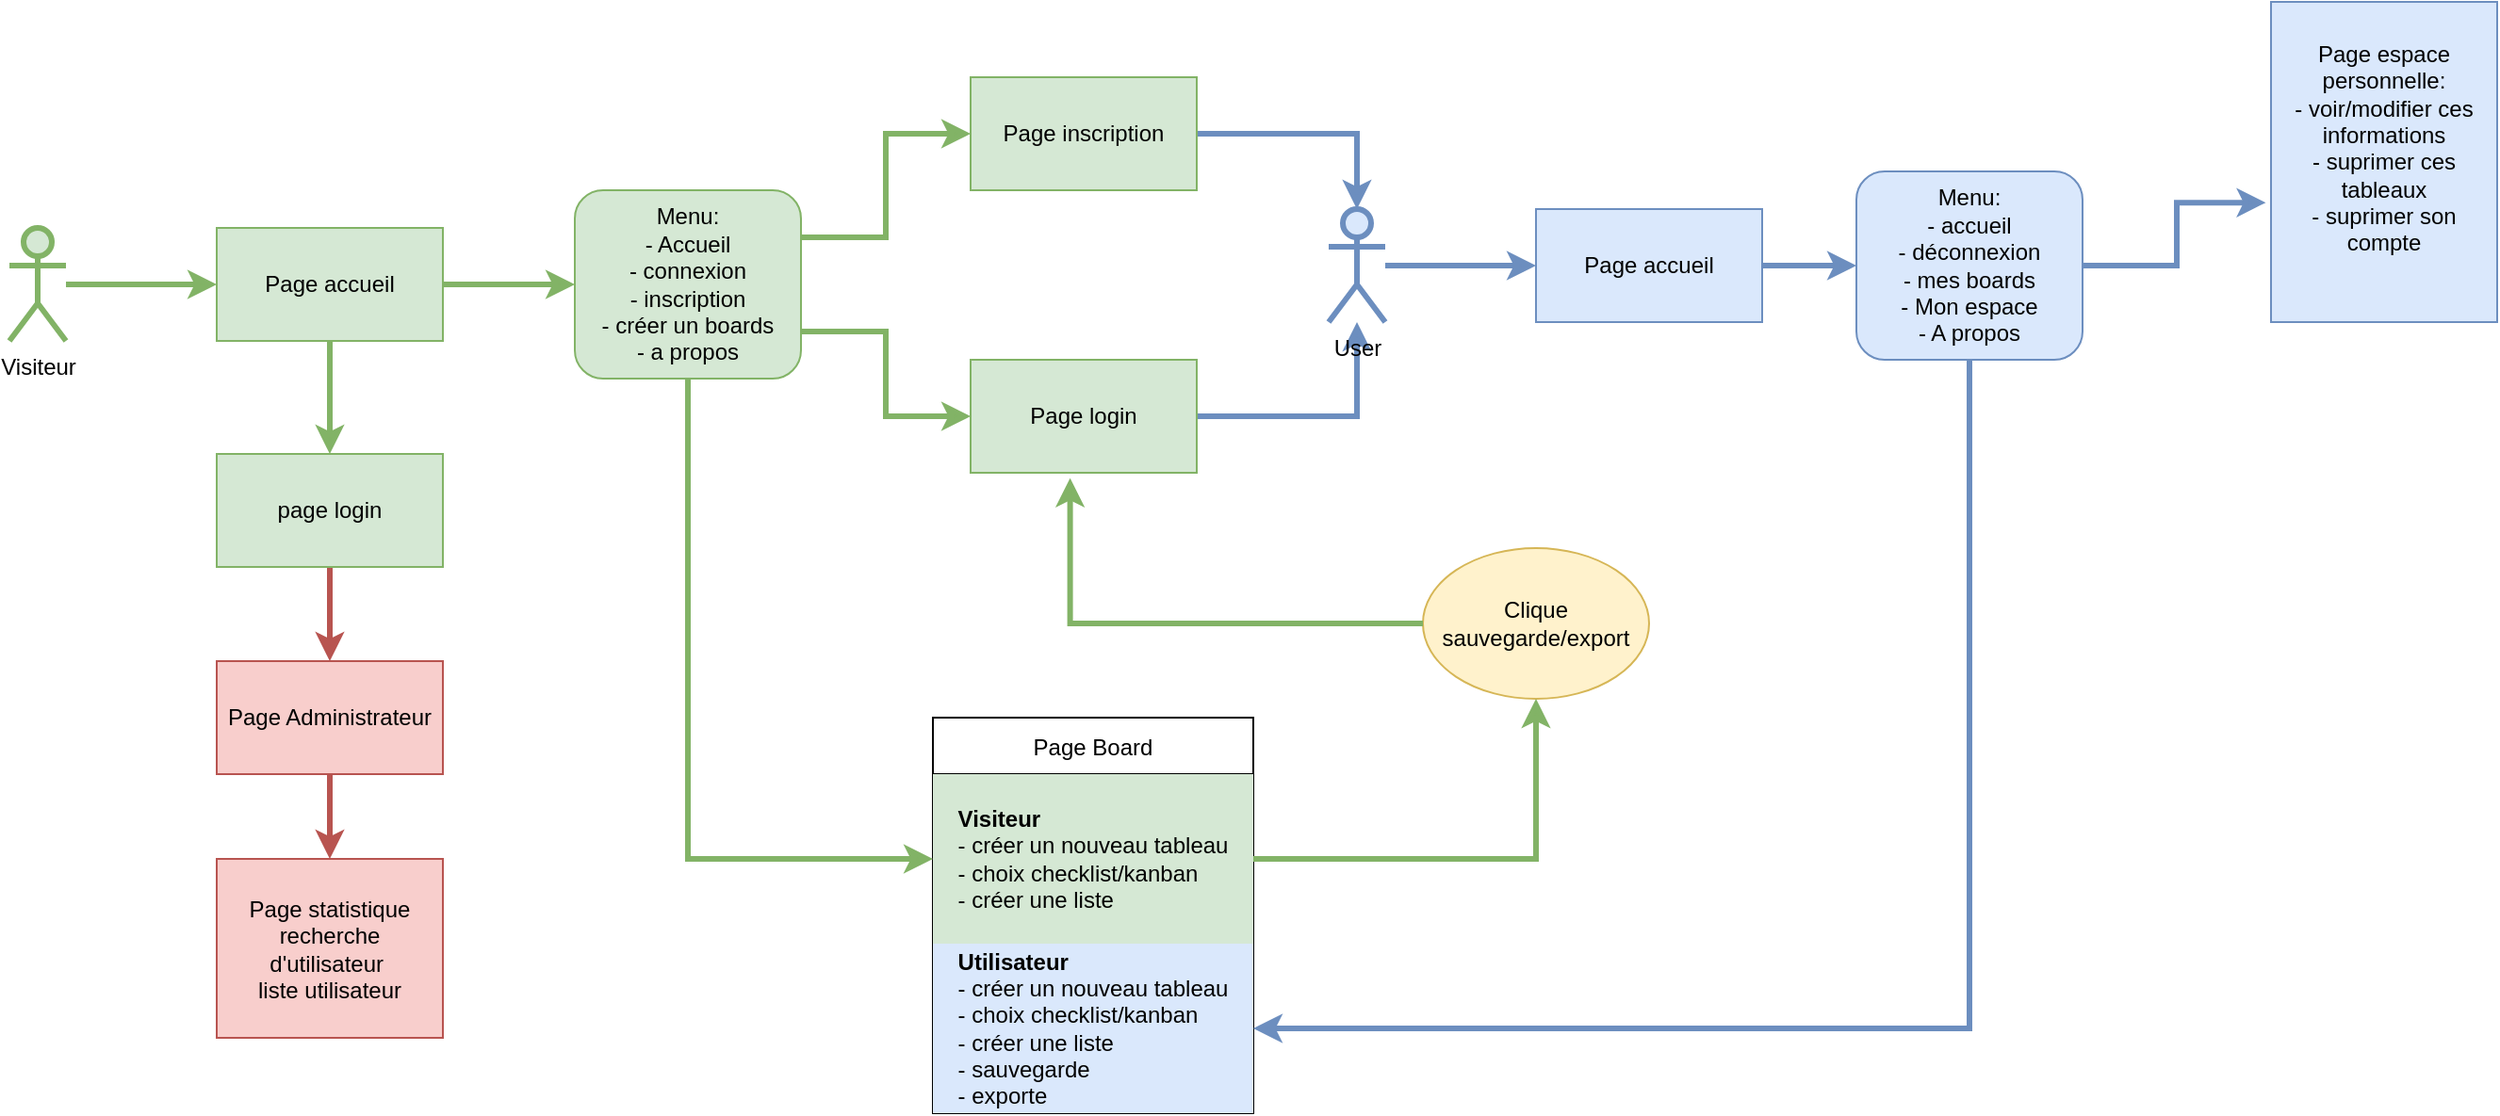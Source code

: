<mxfile version="25.0.2">
  <diagram name="Page-1" id="s5RUQc389E3gfq5i7H6-">
    <mxGraphModel dx="1036" dy="641" grid="1" gridSize="10" guides="1" tooltips="1" connect="1" arrows="1" fold="1" page="1" pageScale="1" pageWidth="1200" pageHeight="1600" math="0" shadow="0">
      <root>
        <mxCell id="0" />
        <mxCell id="1" parent="0" />
        <mxCell id="xMSSzYrLEpjns_nUk83J-14" value="Page Board" style="shape=table;startSize=30;container=1;collapsible=0;childLayout=tableLayout;fillStyle=auto;fillColor=default;" vertex="1" parent="1">
          <mxGeometry x="530" y="440" width="170" height="210" as="geometry" />
        </mxCell>
        <mxCell id="xMSSzYrLEpjns_nUk83J-15" value="" style="shape=tableRow;horizontal=0;startSize=0;swimlaneHead=0;swimlaneBody=0;strokeColor=inherit;top=0;left=0;bottom=0;right=0;collapsible=0;dropTarget=0;fillColor=default;points=[[0,0.5],[1,0.5]];portConstraint=eastwest;" vertex="1" parent="xMSSzYrLEpjns_nUk83J-14">
          <mxGeometry y="30" width="170" height="90" as="geometry" />
        </mxCell>
        <mxCell id="xMSSzYrLEpjns_nUk83J-16" value="&lt;div style=&quot;text-align: left;&quot;&gt;&lt;b&gt;Visiteur&lt;/b&gt;&lt;/div&gt;&lt;div style=&quot;text-align: left;&quot;&gt;&lt;div&gt;- créer un nouveau tableau&lt;/div&gt;&lt;div&gt;- choix checklist/kanban&lt;/div&gt;&lt;div&gt;- créer une liste&lt;/div&gt;&lt;/div&gt;" style="shape=partialRectangle;html=1;whiteSpace=wrap;connectable=0;strokeColor=#82b366;overflow=hidden;fillColor=#d5e8d4;top=0;left=0;bottom=0;right=0;pointerEvents=1;" vertex="1" parent="xMSSzYrLEpjns_nUk83J-15">
          <mxGeometry width="170" height="90" as="geometry">
            <mxRectangle width="170" height="90" as="alternateBounds" />
          </mxGeometry>
        </mxCell>
        <mxCell id="xMSSzYrLEpjns_nUk83J-17" value="" style="shape=tableRow;horizontal=0;startSize=0;swimlaneHead=0;swimlaneBody=0;strokeColor=inherit;top=0;left=0;bottom=0;right=0;collapsible=0;dropTarget=0;fillColor=none;points=[[0,0.5],[1,0.5]];portConstraint=eastwest;" vertex="1" parent="xMSSzYrLEpjns_nUk83J-14">
          <mxGeometry y="120" width="170" height="90" as="geometry" />
        </mxCell>
        <mxCell id="xMSSzYrLEpjns_nUk83J-18" value="&lt;div style=&quot;text-align: left;&quot;&gt;&lt;span style=&quot;background-color: initial;&quot;&gt;&lt;b&gt;Utilisateur&lt;/b&gt;&lt;/span&gt;&lt;/div&gt;&lt;div&gt;&lt;div style=&quot;text-align: left;&quot;&gt;- créer un nouveau tableau&lt;/div&gt;&lt;div style=&quot;text-align: left;&quot;&gt;- choix checklist/kanban&lt;/div&gt;&lt;div style=&quot;text-align: left;&quot;&gt;- créer une liste&lt;/div&gt;&lt;/div&gt;&lt;div style=&quot;text-align: left;&quot;&gt;- sauvegarde&amp;nbsp;&lt;/div&gt;&lt;div style=&quot;text-align: left;&quot;&gt;- exporte&lt;/div&gt;" style="shape=partialRectangle;html=1;whiteSpace=wrap;connectable=0;strokeColor=#6c8ebf;overflow=hidden;fillColor=#dae8fc;top=0;left=0;bottom=0;right=0;pointerEvents=1;" vertex="1" parent="xMSSzYrLEpjns_nUk83J-17">
          <mxGeometry width="170" height="90" as="geometry">
            <mxRectangle width="170" height="90" as="alternateBounds" />
          </mxGeometry>
        </mxCell>
        <mxCell id="xMSSzYrLEpjns_nUk83J-59" style="edgeStyle=orthogonalEdgeStyle;rounded=0;orthogonalLoop=1;jettySize=auto;html=1;strokeWidth=3;fillColor=#dae8fc;strokeColor=#6c8ebf;" edge="1" parent="1" source="xMSSzYrLEpjns_nUk83J-21" target="xMSSzYrLEpjns_nUk83J-56">
          <mxGeometry relative="1" as="geometry" />
        </mxCell>
        <mxCell id="xMSSzYrLEpjns_nUk83J-21" value="Page login" style="rounded=0;whiteSpace=wrap;html=1;fillColor=#d5e8d4;strokeColor=#82b366;" vertex="1" parent="1">
          <mxGeometry x="550" y="250" width="120" height="60" as="geometry" />
        </mxCell>
        <mxCell id="xMSSzYrLEpjns_nUk83J-51" style="edgeStyle=orthogonalEdgeStyle;rounded=0;orthogonalLoop=1;jettySize=auto;html=1;entryX=0;entryY=0.5;entryDx=0;entryDy=0;fillColor=#d5e8d4;strokeColor=#82b366;strokeWidth=3;" edge="1" parent="1" source="xMSSzYrLEpjns_nUk83J-42" target="xMSSzYrLEpjns_nUk83J-47">
          <mxGeometry relative="1" as="geometry" />
        </mxCell>
        <mxCell id="xMSSzYrLEpjns_nUk83J-73" style="edgeStyle=orthogonalEdgeStyle;rounded=0;orthogonalLoop=1;jettySize=auto;html=1;fillColor=#d5e8d4;strokeColor=#82b366;strokeWidth=3;" edge="1" parent="1" source="xMSSzYrLEpjns_nUk83J-42" target="xMSSzYrLEpjns_nUk83J-72">
          <mxGeometry relative="1" as="geometry" />
        </mxCell>
        <mxCell id="xMSSzYrLEpjns_nUk83J-42" value="Page accueil" style="rounded=0;whiteSpace=wrap;html=1;fillColor=#d5e8d4;strokeColor=#82b366;" vertex="1" parent="1">
          <mxGeometry x="150" y="180" width="120" height="60" as="geometry" />
        </mxCell>
        <mxCell id="xMSSzYrLEpjns_nUk83J-43" value="Page espace personnelle:&lt;div&gt;- voir/modifier ces informations&lt;/div&gt;&lt;div&gt;- suprimer ces tableaux&lt;/div&gt;&lt;div&gt;- suprimer son compte&lt;/div&gt;&lt;div&gt;&lt;div&gt;&lt;br&gt;&lt;/div&gt;&lt;/div&gt;" style="rounded=0;whiteSpace=wrap;html=1;fillColor=#dae8fc;strokeColor=#6c8ebf;" vertex="1" parent="1">
          <mxGeometry x="1240" y="60" width="120" height="170" as="geometry" />
        </mxCell>
        <mxCell id="xMSSzYrLEpjns_nUk83J-71" style="edgeStyle=orthogonalEdgeStyle;rounded=0;orthogonalLoop=1;jettySize=auto;html=1;entryX=0.5;entryY=0;entryDx=0;entryDy=0;fillColor=#f8cecc;strokeColor=#b85450;strokeWidth=3;" edge="1" parent="1" source="xMSSzYrLEpjns_nUk83J-44" target="xMSSzYrLEpjns_nUk83J-70">
          <mxGeometry relative="1" as="geometry" />
        </mxCell>
        <mxCell id="xMSSzYrLEpjns_nUk83J-44" value="Page Administrateur" style="rounded=0;whiteSpace=wrap;html=1;fillColor=#f8cecc;strokeColor=#b85450;" vertex="1" parent="1">
          <mxGeometry x="150" y="410" width="120" height="60" as="geometry" />
        </mxCell>
        <mxCell id="xMSSzYrLEpjns_nUk83J-58" style="edgeStyle=orthogonalEdgeStyle;rounded=0;orthogonalLoop=1;jettySize=auto;html=1;exitX=1;exitY=0.5;exitDx=0;exitDy=0;fillColor=#dae8fc;strokeColor=#6c8ebf;strokeWidth=3;" edge="1" parent="1" source="xMSSzYrLEpjns_nUk83J-45" target="xMSSzYrLEpjns_nUk83J-56">
          <mxGeometry relative="1" as="geometry" />
        </mxCell>
        <mxCell id="xMSSzYrLEpjns_nUk83J-45" value="Page inscription" style="rounded=0;whiteSpace=wrap;html=1;fillColor=#d5e8d4;strokeColor=#82b366;" vertex="1" parent="1">
          <mxGeometry x="550" y="100" width="120" height="60" as="geometry" />
        </mxCell>
        <mxCell id="xMSSzYrLEpjns_nUk83J-62" style="edgeStyle=orthogonalEdgeStyle;rounded=0;orthogonalLoop=1;jettySize=auto;html=1;fillColor=#dae8fc;strokeColor=#6c8ebf;strokeWidth=3;" edge="1" parent="1" source="xMSSzYrLEpjns_nUk83J-46" target="xMSSzYrLEpjns_nUk83J-17">
          <mxGeometry relative="1" as="geometry" />
        </mxCell>
        <mxCell id="xMSSzYrLEpjns_nUk83J-46" value="Menu:&lt;div&gt;- accueil&lt;br&gt;&lt;div&gt;- déconnexion&lt;/div&gt;&lt;div&gt;- mes boards&lt;/div&gt;&lt;div&gt;- Mon espace&lt;/div&gt;&lt;/div&gt;&lt;div&gt;- A propos&lt;/div&gt;" style="rounded=1;whiteSpace=wrap;html=1;fillColor=#dae8fc;strokeColor=#6c8ebf;" vertex="1" parent="1">
          <mxGeometry x="1020" y="150" width="120" height="100" as="geometry" />
        </mxCell>
        <mxCell id="xMSSzYrLEpjns_nUk83J-52" style="edgeStyle=orthogonalEdgeStyle;rounded=0;orthogonalLoop=1;jettySize=auto;html=1;exitX=1;exitY=0.25;exitDx=0;exitDy=0;fillColor=#d5e8d4;strokeColor=#82b366;strokeWidth=3;" edge="1" parent="1" source="xMSSzYrLEpjns_nUk83J-47" target="xMSSzYrLEpjns_nUk83J-45">
          <mxGeometry relative="1" as="geometry" />
        </mxCell>
        <mxCell id="xMSSzYrLEpjns_nUk83J-54" style="edgeStyle=orthogonalEdgeStyle;rounded=0;orthogonalLoop=1;jettySize=auto;html=1;exitX=1;exitY=0.75;exitDx=0;exitDy=0;entryX=0;entryY=0.5;entryDx=0;entryDy=0;fillColor=#d5e8d4;strokeColor=#82b366;strokeWidth=3;" edge="1" parent="1" source="xMSSzYrLEpjns_nUk83J-47" target="xMSSzYrLEpjns_nUk83J-21">
          <mxGeometry relative="1" as="geometry" />
        </mxCell>
        <mxCell id="xMSSzYrLEpjns_nUk83J-63" style="edgeStyle=orthogonalEdgeStyle;rounded=0;orthogonalLoop=1;jettySize=auto;html=1;entryX=0;entryY=0.5;entryDx=0;entryDy=0;strokeWidth=3;fillColor=#d5e8d4;strokeColor=#82b366;" edge="1" parent="1" source="xMSSzYrLEpjns_nUk83J-47" target="xMSSzYrLEpjns_nUk83J-15">
          <mxGeometry relative="1" as="geometry" />
        </mxCell>
        <mxCell id="xMSSzYrLEpjns_nUk83J-47" value="Menu:&lt;div&gt;- Accueil&lt;br&gt;&lt;div&gt;- connexion&lt;/div&gt;&lt;div&gt;- inscription&lt;/div&gt;&lt;div&gt;- créer un boards&lt;/div&gt;&lt;/div&gt;&lt;div&gt;- a propos&lt;/div&gt;" style="rounded=1;whiteSpace=wrap;html=1;fillColor=#d5e8d4;strokeColor=#82b366;" vertex="1" parent="1">
          <mxGeometry x="340" y="160" width="120" height="100" as="geometry" />
        </mxCell>
        <mxCell id="xMSSzYrLEpjns_nUk83J-61" style="edgeStyle=orthogonalEdgeStyle;rounded=0;orthogonalLoop=1;jettySize=auto;html=1;entryX=0;entryY=0.5;entryDx=0;entryDy=0;fillColor=#dae8fc;strokeColor=#6c8ebf;strokeWidth=3;" edge="1" parent="1" source="xMSSzYrLEpjns_nUk83J-48" target="xMSSzYrLEpjns_nUk83J-46">
          <mxGeometry relative="1" as="geometry" />
        </mxCell>
        <mxCell id="xMSSzYrLEpjns_nUk83J-48" value="Page accueil" style="rounded=0;whiteSpace=wrap;html=1;fillColor=#dae8fc;strokeColor=#6c8ebf;" vertex="1" parent="1">
          <mxGeometry x="850" y="170" width="120" height="60" as="geometry" />
        </mxCell>
        <mxCell id="xMSSzYrLEpjns_nUk83J-50" style="edgeStyle=orthogonalEdgeStyle;rounded=0;orthogonalLoop=1;jettySize=auto;html=1;entryX=0;entryY=0.5;entryDx=0;entryDy=0;fillColor=#d5e8d4;strokeColor=#82b366;strokeWidth=3;" edge="1" parent="1" source="xMSSzYrLEpjns_nUk83J-49" target="xMSSzYrLEpjns_nUk83J-42">
          <mxGeometry relative="1" as="geometry" />
        </mxCell>
        <mxCell id="xMSSzYrLEpjns_nUk83J-49" value="Visiteur" style="shape=umlActor;verticalLabelPosition=bottom;verticalAlign=top;html=1;outlineConnect=0;fillColor=#d5e8d4;strokeColor=#82b366;strokeWidth=3;" vertex="1" parent="1">
          <mxGeometry x="40" y="180" width="30" height="60" as="geometry" />
        </mxCell>
        <mxCell id="xMSSzYrLEpjns_nUk83J-60" style="edgeStyle=orthogonalEdgeStyle;rounded=0;orthogonalLoop=1;jettySize=auto;html=1;entryX=0;entryY=0.5;entryDx=0;entryDy=0;fillColor=#dae8fc;strokeColor=#6c8ebf;strokeWidth=3;" edge="1" parent="1" source="xMSSzYrLEpjns_nUk83J-56" target="xMSSzYrLEpjns_nUk83J-48">
          <mxGeometry relative="1" as="geometry" />
        </mxCell>
        <mxCell id="xMSSzYrLEpjns_nUk83J-56" value="User" style="shape=umlActor;verticalLabelPosition=bottom;verticalAlign=top;html=1;outlineConnect=0;fillColor=#dae8fc;strokeColor=#6c8ebf;strokeWidth=3;" vertex="1" parent="1">
          <mxGeometry x="740" y="170" width="30" height="60" as="geometry" />
        </mxCell>
        <mxCell id="xMSSzYrLEpjns_nUk83J-64" style="edgeStyle=orthogonalEdgeStyle;rounded=0;orthogonalLoop=1;jettySize=auto;html=1;entryX=-0.023;entryY=0.627;entryDx=0;entryDy=0;entryPerimeter=0;fillColor=#dae8fc;strokeColor=#6c8ebf;strokeWidth=3;" edge="1" parent="1" source="xMSSzYrLEpjns_nUk83J-46" target="xMSSzYrLEpjns_nUk83J-43">
          <mxGeometry relative="1" as="geometry" />
        </mxCell>
        <mxCell id="xMSSzYrLEpjns_nUk83J-66" value="Clique sauvegarde/export" style="ellipse;whiteSpace=wrap;html=1;fillColor=#fff2cc;strokeColor=#d6b656;" vertex="1" parent="1">
          <mxGeometry x="790" y="350" width="120" height="80" as="geometry" />
        </mxCell>
        <mxCell id="xMSSzYrLEpjns_nUk83J-68" style="edgeStyle=orthogonalEdgeStyle;rounded=0;orthogonalLoop=1;jettySize=auto;html=1;entryX=0.5;entryY=1;entryDx=0;entryDy=0;fillColor=#d5e8d4;strokeColor=#82b366;strokeWidth=3;" edge="1" parent="1" source="xMSSzYrLEpjns_nUk83J-15" target="xMSSzYrLEpjns_nUk83J-66">
          <mxGeometry relative="1" as="geometry" />
        </mxCell>
        <mxCell id="xMSSzYrLEpjns_nUk83J-69" style="edgeStyle=orthogonalEdgeStyle;rounded=0;orthogonalLoop=1;jettySize=auto;html=1;entryX=0.44;entryY=1.047;entryDx=0;entryDy=0;entryPerimeter=0;fillColor=#d5e8d4;strokeColor=#82b366;strokeWidth=3;" edge="1" parent="1" source="xMSSzYrLEpjns_nUk83J-66" target="xMSSzYrLEpjns_nUk83J-21">
          <mxGeometry relative="1" as="geometry" />
        </mxCell>
        <mxCell id="xMSSzYrLEpjns_nUk83J-70" value="Page statistique&lt;div&gt;recherche d&#39;utilisateur&amp;nbsp;&lt;/div&gt;&lt;div&gt;liste utilisateur&lt;/div&gt;" style="rounded=0;whiteSpace=wrap;html=1;fillColor=#f8cecc;strokeColor=#b85450;" vertex="1" parent="1">
          <mxGeometry x="150" y="515" width="120" height="95" as="geometry" />
        </mxCell>
        <mxCell id="xMSSzYrLEpjns_nUk83J-74" style="edgeStyle=orthogonalEdgeStyle;rounded=0;orthogonalLoop=1;jettySize=auto;html=1;entryX=0.5;entryY=0;entryDx=0;entryDy=0;fillColor=#f8cecc;strokeColor=#b85450;strokeWidth=3;" edge="1" parent="1" source="xMSSzYrLEpjns_nUk83J-72" target="xMSSzYrLEpjns_nUk83J-44">
          <mxGeometry relative="1" as="geometry" />
        </mxCell>
        <mxCell id="xMSSzYrLEpjns_nUk83J-72" value="page login" style="rounded=0;whiteSpace=wrap;html=1;fillColor=#d5e8d4;strokeColor=#82b366;" vertex="1" parent="1">
          <mxGeometry x="150" y="300" width="120" height="60" as="geometry" />
        </mxCell>
      </root>
    </mxGraphModel>
  </diagram>
</mxfile>
